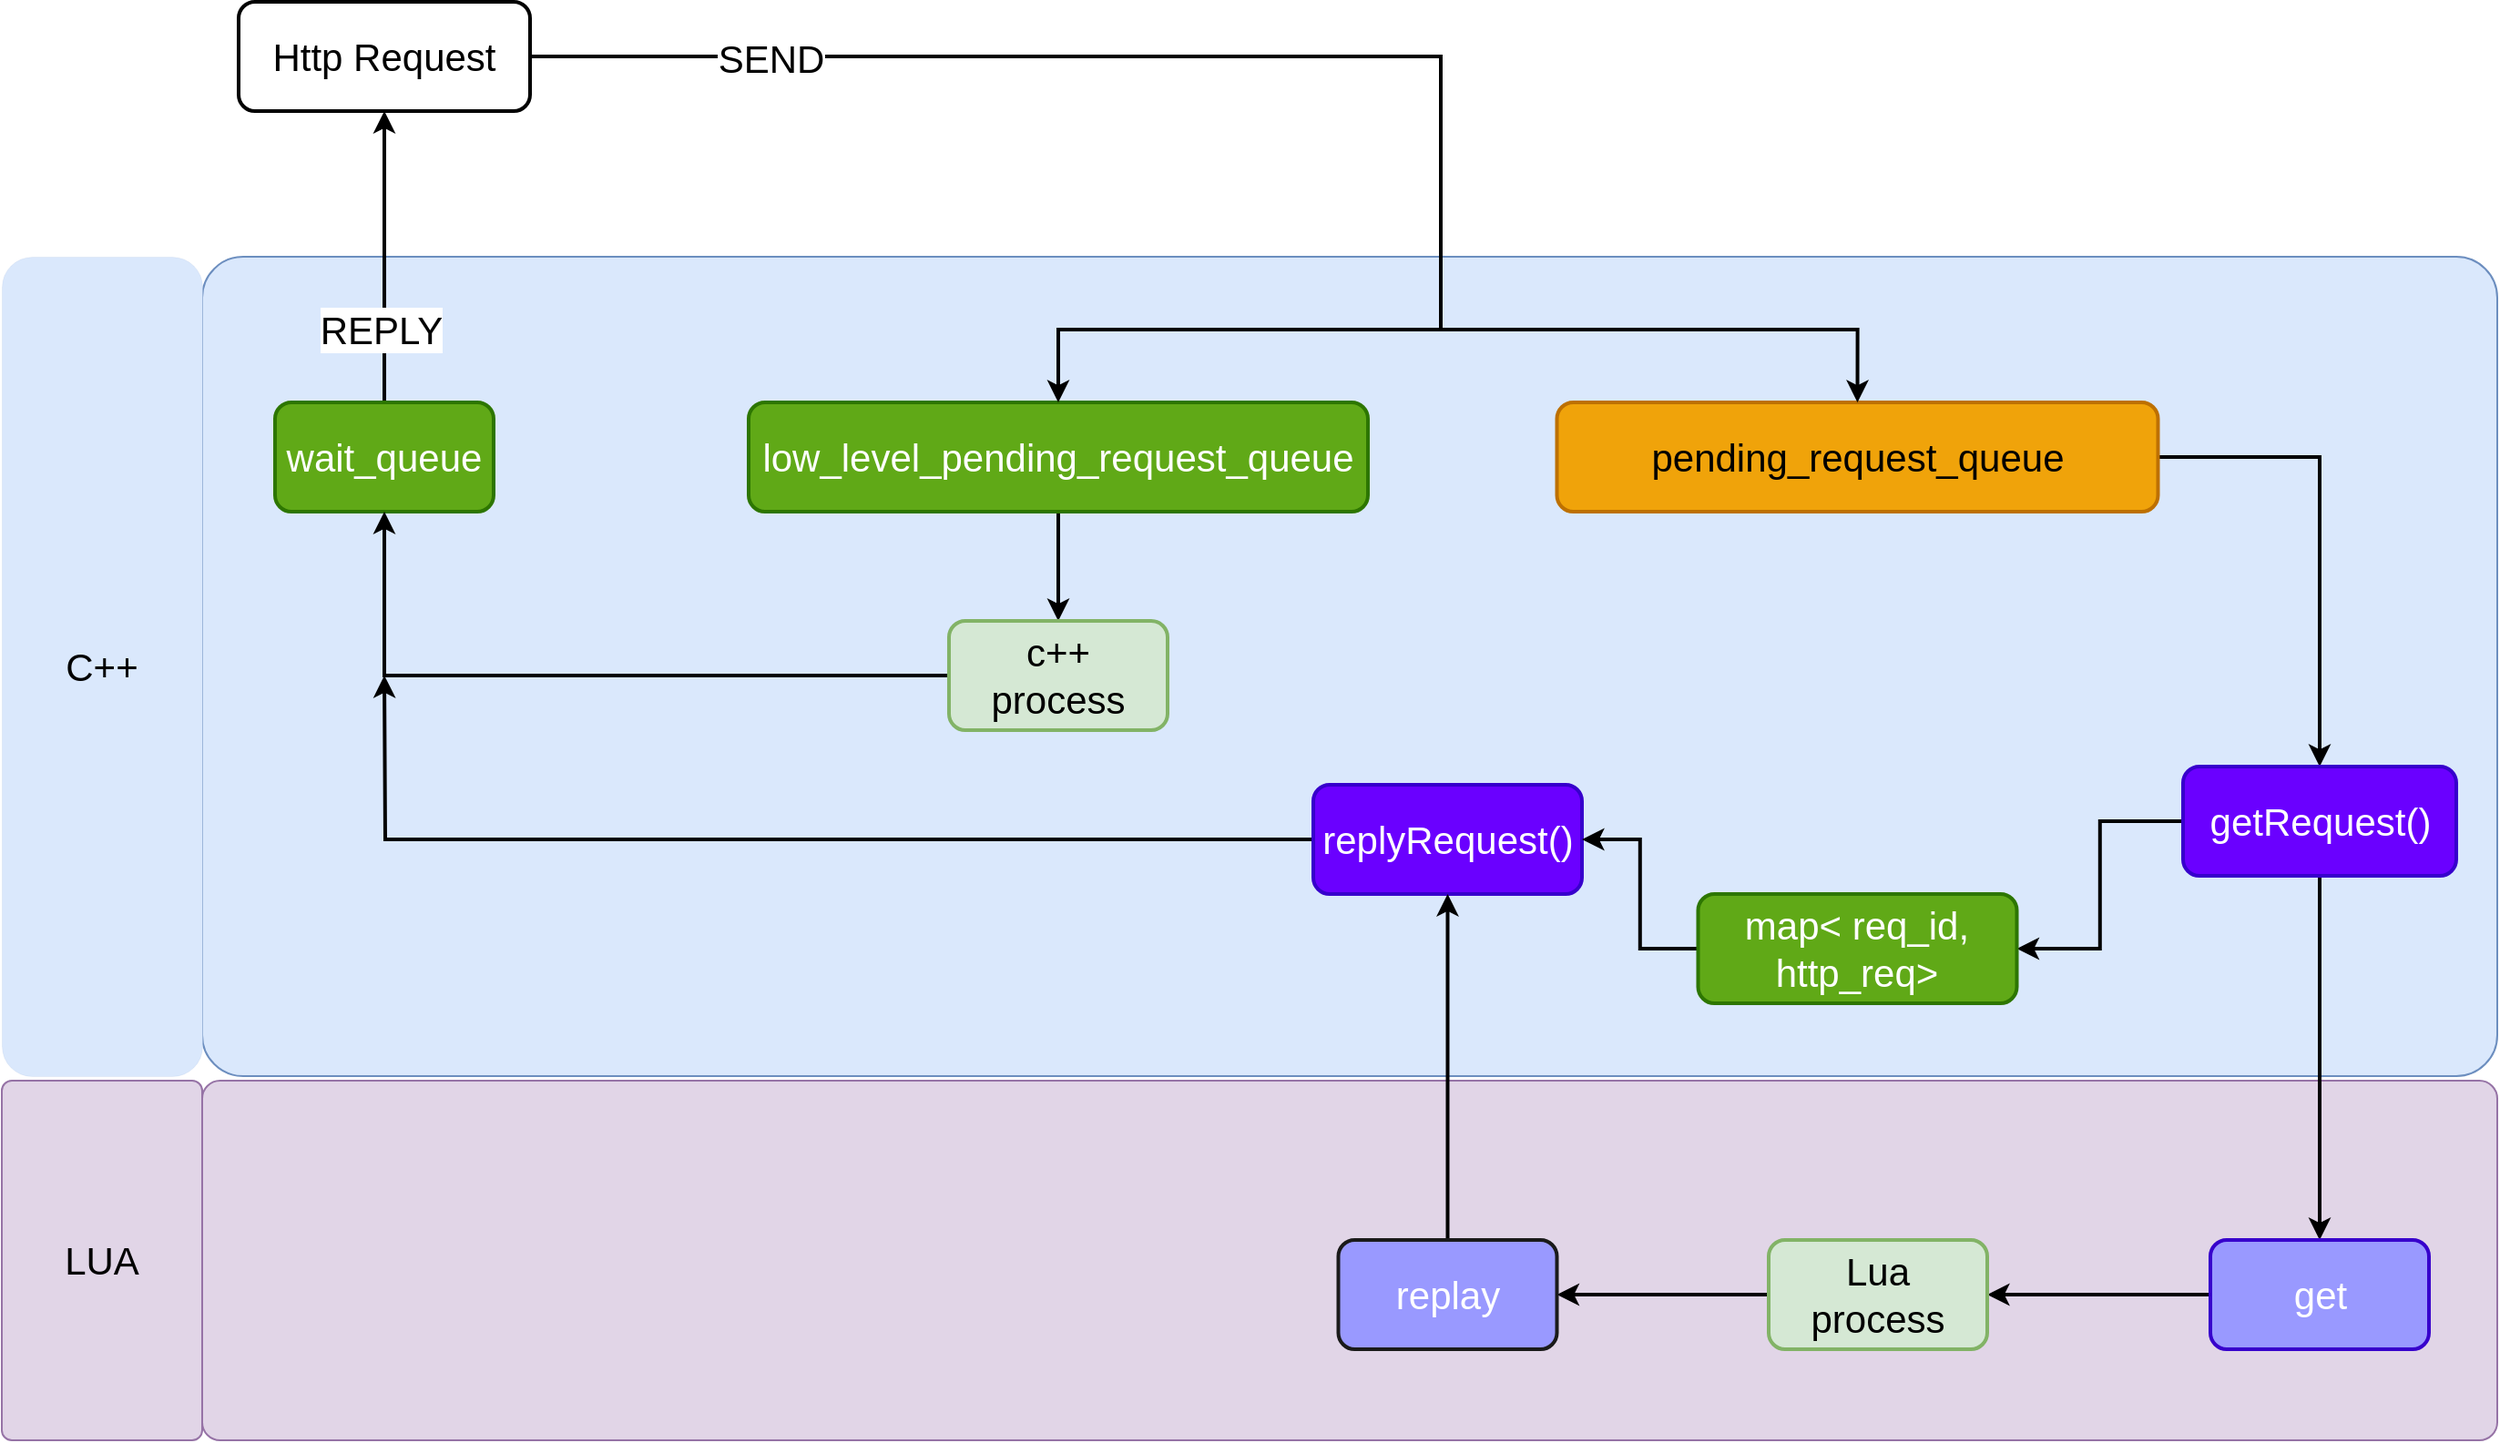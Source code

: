 <mxfile version="20.3.0" type="github">
  <diagram id="JShtXEyegTJHompjyWO9" name="第 1 页">
    <mxGraphModel dx="2327" dy="2431" grid="1" gridSize="10" guides="1" tooltips="1" connect="1" arrows="1" fold="1" page="1" pageScale="1" pageWidth="827" pageHeight="1169" math="0" shadow="0">
      <root>
        <mxCell id="0" />
        <mxCell id="1" parent="0" />
        <mxCell id="NhnFLNv8PCH_-zZ34Y96-18" value="" style="rounded=1;whiteSpace=wrap;html=1;fontSize=21;fillColor=#dae8fc;strokeColor=#6c8ebf;strokeWidth=1;arcSize=5;" vertex="1" parent="1">
          <mxGeometry x="-70" y="110" width="1260" height="450" as="geometry" />
        </mxCell>
        <mxCell id="NhnFLNv8PCH_-zZ34Y96-19" value="" style="rounded=1;whiteSpace=wrap;html=1;fontSize=21;fillColor=#e1d5e7;strokeColor=#9673a6;strokeWidth=1;arcSize=5;" vertex="1" parent="1">
          <mxGeometry x="-70" y="562.5" width="1260" height="197.5" as="geometry" />
        </mxCell>
        <mxCell id="NhnFLNv8PCH_-zZ34Y96-25" style="edgeStyle=orthogonalEdgeStyle;rounded=0;orthogonalLoop=1;jettySize=auto;html=1;entryX=0.5;entryY=0;entryDx=0;entryDy=0;fontSize=21;strokeWidth=2;" edge="1" parent="1" source="NhnFLNv8PCH_-zZ34Y96-1" target="NhnFLNv8PCH_-zZ34Y96-20">
          <mxGeometry relative="1" as="geometry" />
        </mxCell>
        <mxCell id="NhnFLNv8PCH_-zZ34Y96-1" value="low_level_pending_request_queue&lt;br style=&quot;font-size: 21px;&quot;&gt;" style="rounded=1;whiteSpace=wrap;html=1;fontSize=21;fillColor=#60a917;fontColor=#ffffff;strokeColor=#2D7600;strokeWidth=2;" vertex="1" parent="1">
          <mxGeometry x="230" y="190" width="340" height="60" as="geometry" />
        </mxCell>
        <mxCell id="NhnFLNv8PCH_-zZ34Y96-28" style="edgeStyle=orthogonalEdgeStyle;rounded=0;orthogonalLoop=1;jettySize=auto;html=1;entryX=0.5;entryY=0;entryDx=0;entryDy=0;fontSize=21;strokeWidth=2;" edge="1" parent="1" source="NhnFLNv8PCH_-zZ34Y96-3" target="NhnFLNv8PCH_-zZ34Y96-8">
          <mxGeometry relative="1" as="geometry" />
        </mxCell>
        <mxCell id="NhnFLNv8PCH_-zZ34Y96-3" value="pending_request_queue" style="rounded=1;whiteSpace=wrap;html=1;fontSize=21;fillColor=#f0a30a;fontColor=#000000;strokeColor=#BD7000;strokeWidth=2;" vertex="1" parent="1">
          <mxGeometry x="673.75" y="190" width="330" height="60" as="geometry" />
        </mxCell>
        <mxCell id="NhnFLNv8PCH_-zZ34Y96-5" style="edgeStyle=orthogonalEdgeStyle;rounded=0;orthogonalLoop=1;jettySize=auto;html=1;fontSize=21;strokeWidth=2;" edge="1" parent="1" source="NhnFLNv8PCH_-zZ34Y96-4">
          <mxGeometry relative="1" as="geometry">
            <mxPoint x="400" y="190" as="targetPoint" />
            <Array as="points">
              <mxPoint x="610" y="150" />
              <mxPoint x="400" y="150" />
            </Array>
          </mxGeometry>
        </mxCell>
        <mxCell id="NhnFLNv8PCH_-zZ34Y96-7" style="edgeStyle=orthogonalEdgeStyle;rounded=0;orthogonalLoop=1;jettySize=auto;html=1;fontSize=21;entryX=0.5;entryY=0;entryDx=0;entryDy=0;strokeWidth=2;" edge="1" parent="1" source="NhnFLNv8PCH_-zZ34Y96-4" target="NhnFLNv8PCH_-zZ34Y96-3">
          <mxGeometry relative="1" as="geometry">
            <mxPoint x="839" y="181" as="targetPoint" />
            <Array as="points">
              <mxPoint x="610" y="150" />
              <mxPoint x="839" y="150" />
            </Array>
          </mxGeometry>
        </mxCell>
        <mxCell id="NhnFLNv8PCH_-zZ34Y96-32" value="SEND" style="edgeLabel;html=1;align=center;verticalAlign=middle;resizable=0;points=[];fontSize=21;" vertex="1" connectable="0" parent="NhnFLNv8PCH_-zZ34Y96-7">
          <mxGeometry x="-0.712" y="-5" relative="1" as="geometry">
            <mxPoint x="-1" y="-4" as="offset" />
          </mxGeometry>
        </mxCell>
        <mxCell id="NhnFLNv8PCH_-zZ34Y96-4" value="Http Request" style="rounded=1;whiteSpace=wrap;html=1;fontSize=21;strokeWidth=2;" vertex="1" parent="1">
          <mxGeometry x="-50" y="-30" width="160" height="60" as="geometry" />
        </mxCell>
        <mxCell id="NhnFLNv8PCH_-zZ34Y96-14" style="edgeStyle=orthogonalEdgeStyle;rounded=0;orthogonalLoop=1;jettySize=auto;html=1;entryX=0.5;entryY=0;entryDx=0;entryDy=0;fontSize=21;strokeWidth=2;" edge="1" parent="1" source="NhnFLNv8PCH_-zZ34Y96-8" target="NhnFLNv8PCH_-zZ34Y96-11">
          <mxGeometry relative="1" as="geometry" />
        </mxCell>
        <mxCell id="NhnFLNv8PCH_-zZ34Y96-15" style="edgeStyle=orthogonalEdgeStyle;rounded=0;orthogonalLoop=1;jettySize=auto;html=1;entryX=1;entryY=0.5;entryDx=0;entryDy=0;fontSize=21;strokeWidth=2;" edge="1" parent="1" source="NhnFLNv8PCH_-zZ34Y96-8" target="NhnFLNv8PCH_-zZ34Y96-10">
          <mxGeometry relative="1" as="geometry" />
        </mxCell>
        <mxCell id="NhnFLNv8PCH_-zZ34Y96-8" value="getRequest()" style="rounded=1;whiteSpace=wrap;html=1;fontSize=21;fillColor=#6a00ff;fontColor=#ffffff;strokeColor=#3700CC;strokeWidth=2;" vertex="1" parent="1">
          <mxGeometry x="1017.5" y="390" width="150" height="60" as="geometry" />
        </mxCell>
        <mxCell id="NhnFLNv8PCH_-zZ34Y96-27" style="edgeStyle=orthogonalEdgeStyle;rounded=0;orthogonalLoop=1;jettySize=auto;html=1;fontSize=21;strokeWidth=2;" edge="1" parent="1" source="NhnFLNv8PCH_-zZ34Y96-9">
          <mxGeometry relative="1" as="geometry">
            <mxPoint x="30" y="340" as="targetPoint" />
          </mxGeometry>
        </mxCell>
        <mxCell id="NhnFLNv8PCH_-zZ34Y96-9" value="replyRequest()" style="rounded=1;whiteSpace=wrap;html=1;fontSize=21;fillColor=#6a00ff;fontColor=#ffffff;strokeColor=#3700CC;strokeWidth=2;" vertex="1" parent="1">
          <mxGeometry x="540" y="400" width="147.5" height="60" as="geometry" />
        </mxCell>
        <mxCell id="NhnFLNv8PCH_-zZ34Y96-22" style="edgeStyle=orthogonalEdgeStyle;rounded=0;orthogonalLoop=1;jettySize=auto;html=1;entryX=1;entryY=0.5;entryDx=0;entryDy=0;fontSize=21;strokeWidth=2;" edge="1" parent="1" source="NhnFLNv8PCH_-zZ34Y96-10" target="NhnFLNv8PCH_-zZ34Y96-9">
          <mxGeometry relative="1" as="geometry" />
        </mxCell>
        <mxCell id="NhnFLNv8PCH_-zZ34Y96-10" value="map&amp;lt; req_id, http_req&amp;gt;" style="rounded=1;whiteSpace=wrap;html=1;fontSize=21;fillColor=#60a917;fontColor=#ffffff;strokeColor=#2D7600;strokeWidth=2;" vertex="1" parent="1">
          <mxGeometry x="751.25" y="460" width="175" height="60" as="geometry" />
        </mxCell>
        <mxCell id="NhnFLNv8PCH_-zZ34Y96-23" style="edgeStyle=orthogonalEdgeStyle;rounded=0;orthogonalLoop=1;jettySize=auto;html=1;fontSize=21;strokeWidth=2;" edge="1" parent="1" source="NhnFLNv8PCH_-zZ34Y96-11" target="NhnFLNv8PCH_-zZ34Y96-12">
          <mxGeometry relative="1" as="geometry" />
        </mxCell>
        <mxCell id="NhnFLNv8PCH_-zZ34Y96-11" value="get" style="rounded=1;whiteSpace=wrap;html=1;fontSize=21;fillColor=#9999FF;strokeColor=#3700CC;strokeWidth=2;fontColor=#ffffff;" vertex="1" parent="1">
          <mxGeometry x="1032.5" y="650" width="120" height="60" as="geometry" />
        </mxCell>
        <mxCell id="NhnFLNv8PCH_-zZ34Y96-24" style="edgeStyle=orthogonalEdgeStyle;rounded=0;orthogonalLoop=1;jettySize=auto;html=1;entryX=1;entryY=0.5;entryDx=0;entryDy=0;fontSize=21;strokeWidth=2;" edge="1" parent="1" source="NhnFLNv8PCH_-zZ34Y96-12" target="NhnFLNv8PCH_-zZ34Y96-13">
          <mxGeometry relative="1" as="geometry" />
        </mxCell>
        <mxCell id="NhnFLNv8PCH_-zZ34Y96-12" value="Lua&lt;br style=&quot;font-size: 21px;&quot;&gt;process" style="rounded=1;whiteSpace=wrap;html=1;fontSize=21;fillColor=#d5e8d4;strokeColor=#82b366;strokeWidth=2;" vertex="1" parent="1">
          <mxGeometry x="790" y="650" width="120" height="60" as="geometry" />
        </mxCell>
        <mxCell id="NhnFLNv8PCH_-zZ34Y96-16" style="edgeStyle=orthogonalEdgeStyle;rounded=0;orthogonalLoop=1;jettySize=auto;html=1;entryX=0.5;entryY=1;entryDx=0;entryDy=0;fontSize=21;strokeWidth=2;" edge="1" parent="1" source="NhnFLNv8PCH_-zZ34Y96-13" target="NhnFLNv8PCH_-zZ34Y96-9">
          <mxGeometry relative="1" as="geometry" />
        </mxCell>
        <mxCell id="NhnFLNv8PCH_-zZ34Y96-13" value="replay" style="rounded=1;whiteSpace=wrap;html=1;fontSize=21;fillColor=#9999FF;strokeColor=#1A1A1A;strokeWidth=2;fontColor=#ffffff;" vertex="1" parent="1">
          <mxGeometry x="553.75" y="650" width="120" height="60" as="geometry" />
        </mxCell>
        <mxCell id="NhnFLNv8PCH_-zZ34Y96-30" style="edgeStyle=orthogonalEdgeStyle;rounded=0;orthogonalLoop=1;jettySize=auto;html=1;strokeWidth=2;fontSize=21;entryX=0.5;entryY=1;entryDx=0;entryDy=0;" edge="1" parent="1" source="NhnFLNv8PCH_-zZ34Y96-17" target="NhnFLNv8PCH_-zZ34Y96-4">
          <mxGeometry relative="1" as="geometry">
            <mxPoint x="30" y="70" as="targetPoint" />
          </mxGeometry>
        </mxCell>
        <mxCell id="NhnFLNv8PCH_-zZ34Y96-33" value="REPLY" style="edgeLabel;html=1;align=center;verticalAlign=middle;resizable=0;points=[];fontSize=21;" vertex="1" connectable="0" parent="NhnFLNv8PCH_-zZ34Y96-30">
          <mxGeometry x="-0.258" y="2" relative="1" as="geometry">
            <mxPoint y="19" as="offset" />
          </mxGeometry>
        </mxCell>
        <mxCell id="NhnFLNv8PCH_-zZ34Y96-17" value="wait_queue" style="rounded=1;whiteSpace=wrap;html=1;fontSize=21;fillColor=#60a917;fontColor=#ffffff;strokeColor=#2D7600;strokeWidth=2;" vertex="1" parent="1">
          <mxGeometry x="-30" y="190" width="120" height="60" as="geometry" />
        </mxCell>
        <mxCell id="NhnFLNv8PCH_-zZ34Y96-26" style="edgeStyle=orthogonalEdgeStyle;rounded=0;orthogonalLoop=1;jettySize=auto;html=1;entryX=0.5;entryY=1;entryDx=0;entryDy=0;fontSize=21;strokeWidth=2;" edge="1" parent="1" source="NhnFLNv8PCH_-zZ34Y96-20" target="NhnFLNv8PCH_-zZ34Y96-17">
          <mxGeometry relative="1" as="geometry" />
        </mxCell>
        <mxCell id="NhnFLNv8PCH_-zZ34Y96-20" value="c++ &lt;br style=&quot;font-size: 21px;&quot;&gt;process" style="rounded=1;whiteSpace=wrap;html=1;fontSize=21;fillColor=#d5e8d4;strokeColor=#82b366;strokeWidth=2;" vertex="1" parent="1">
          <mxGeometry x="340" y="310" width="120" height="60" as="geometry" />
        </mxCell>
        <mxCell id="NhnFLNv8PCH_-zZ34Y96-34" value="C++" style="rounded=1;whiteSpace=wrap;html=1;strokeWidth=0;fontSize=21;fillColor=#dae8fc;strokeColor=#6c8ebf;" vertex="1" parent="1">
          <mxGeometry x="-180" y="110" width="110" height="450" as="geometry" />
        </mxCell>
        <mxCell id="NhnFLNv8PCH_-zZ34Y96-35" value="LUA" style="rounded=1;whiteSpace=wrap;html=1;fontSize=21;fillColor=#e1d5e7;strokeColor=#9673a6;strokeWidth=1;arcSize=5;" vertex="1" parent="1">
          <mxGeometry x="-180" y="562.5" width="110" height="197.5" as="geometry" />
        </mxCell>
      </root>
    </mxGraphModel>
  </diagram>
</mxfile>
